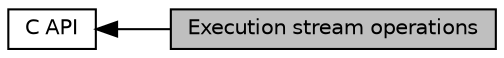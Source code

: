digraph "Execution stream operations"
{
  edge [fontname="Helvetica",fontsize="10",labelfontname="Helvetica",labelfontsize="10"];
  node [fontname="Helvetica",fontsize="10",shape=record];
  rankdir=LR;
  Node1 [label="C API",height=0.2,width=0.4,color="black", fillcolor="white", style="filled",URL="$group__c__api.html"];
  Node0 [label="Execution stream operations",height=0.2,width=0.4,color="black", fillcolor="grey75", style="filled", fontcolor="black"];
  Node1->Node0 [shape=plaintext, dir="back", style="solid"];
}
